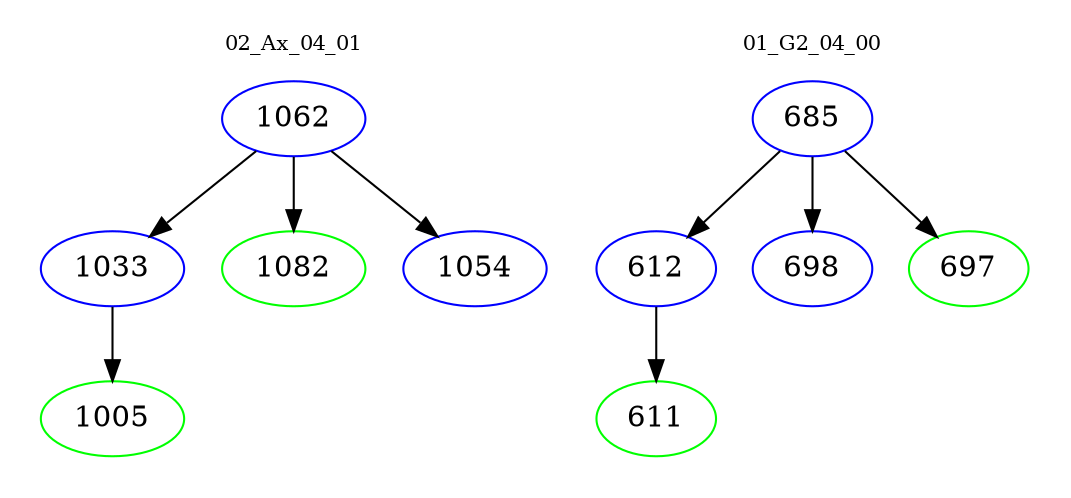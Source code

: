 digraph{
subgraph cluster_0 {
color = white
label = "02_Ax_04_01";
fontsize=10;
T0_1062 [label="1062", color="blue"]
T0_1062 -> T0_1033 [color="black"]
T0_1033 [label="1033", color="blue"]
T0_1033 -> T0_1005 [color="black"]
T0_1005 [label="1005", color="green"]
T0_1062 -> T0_1082 [color="black"]
T0_1082 [label="1082", color="green"]
T0_1062 -> T0_1054 [color="black"]
T0_1054 [label="1054", color="blue"]
}
subgraph cluster_1 {
color = white
label = "01_G2_04_00";
fontsize=10;
T1_685 [label="685", color="blue"]
T1_685 -> T1_612 [color="black"]
T1_612 [label="612", color="blue"]
T1_612 -> T1_611 [color="black"]
T1_611 [label="611", color="green"]
T1_685 -> T1_698 [color="black"]
T1_698 [label="698", color="blue"]
T1_685 -> T1_697 [color="black"]
T1_697 [label="697", color="green"]
}
}
